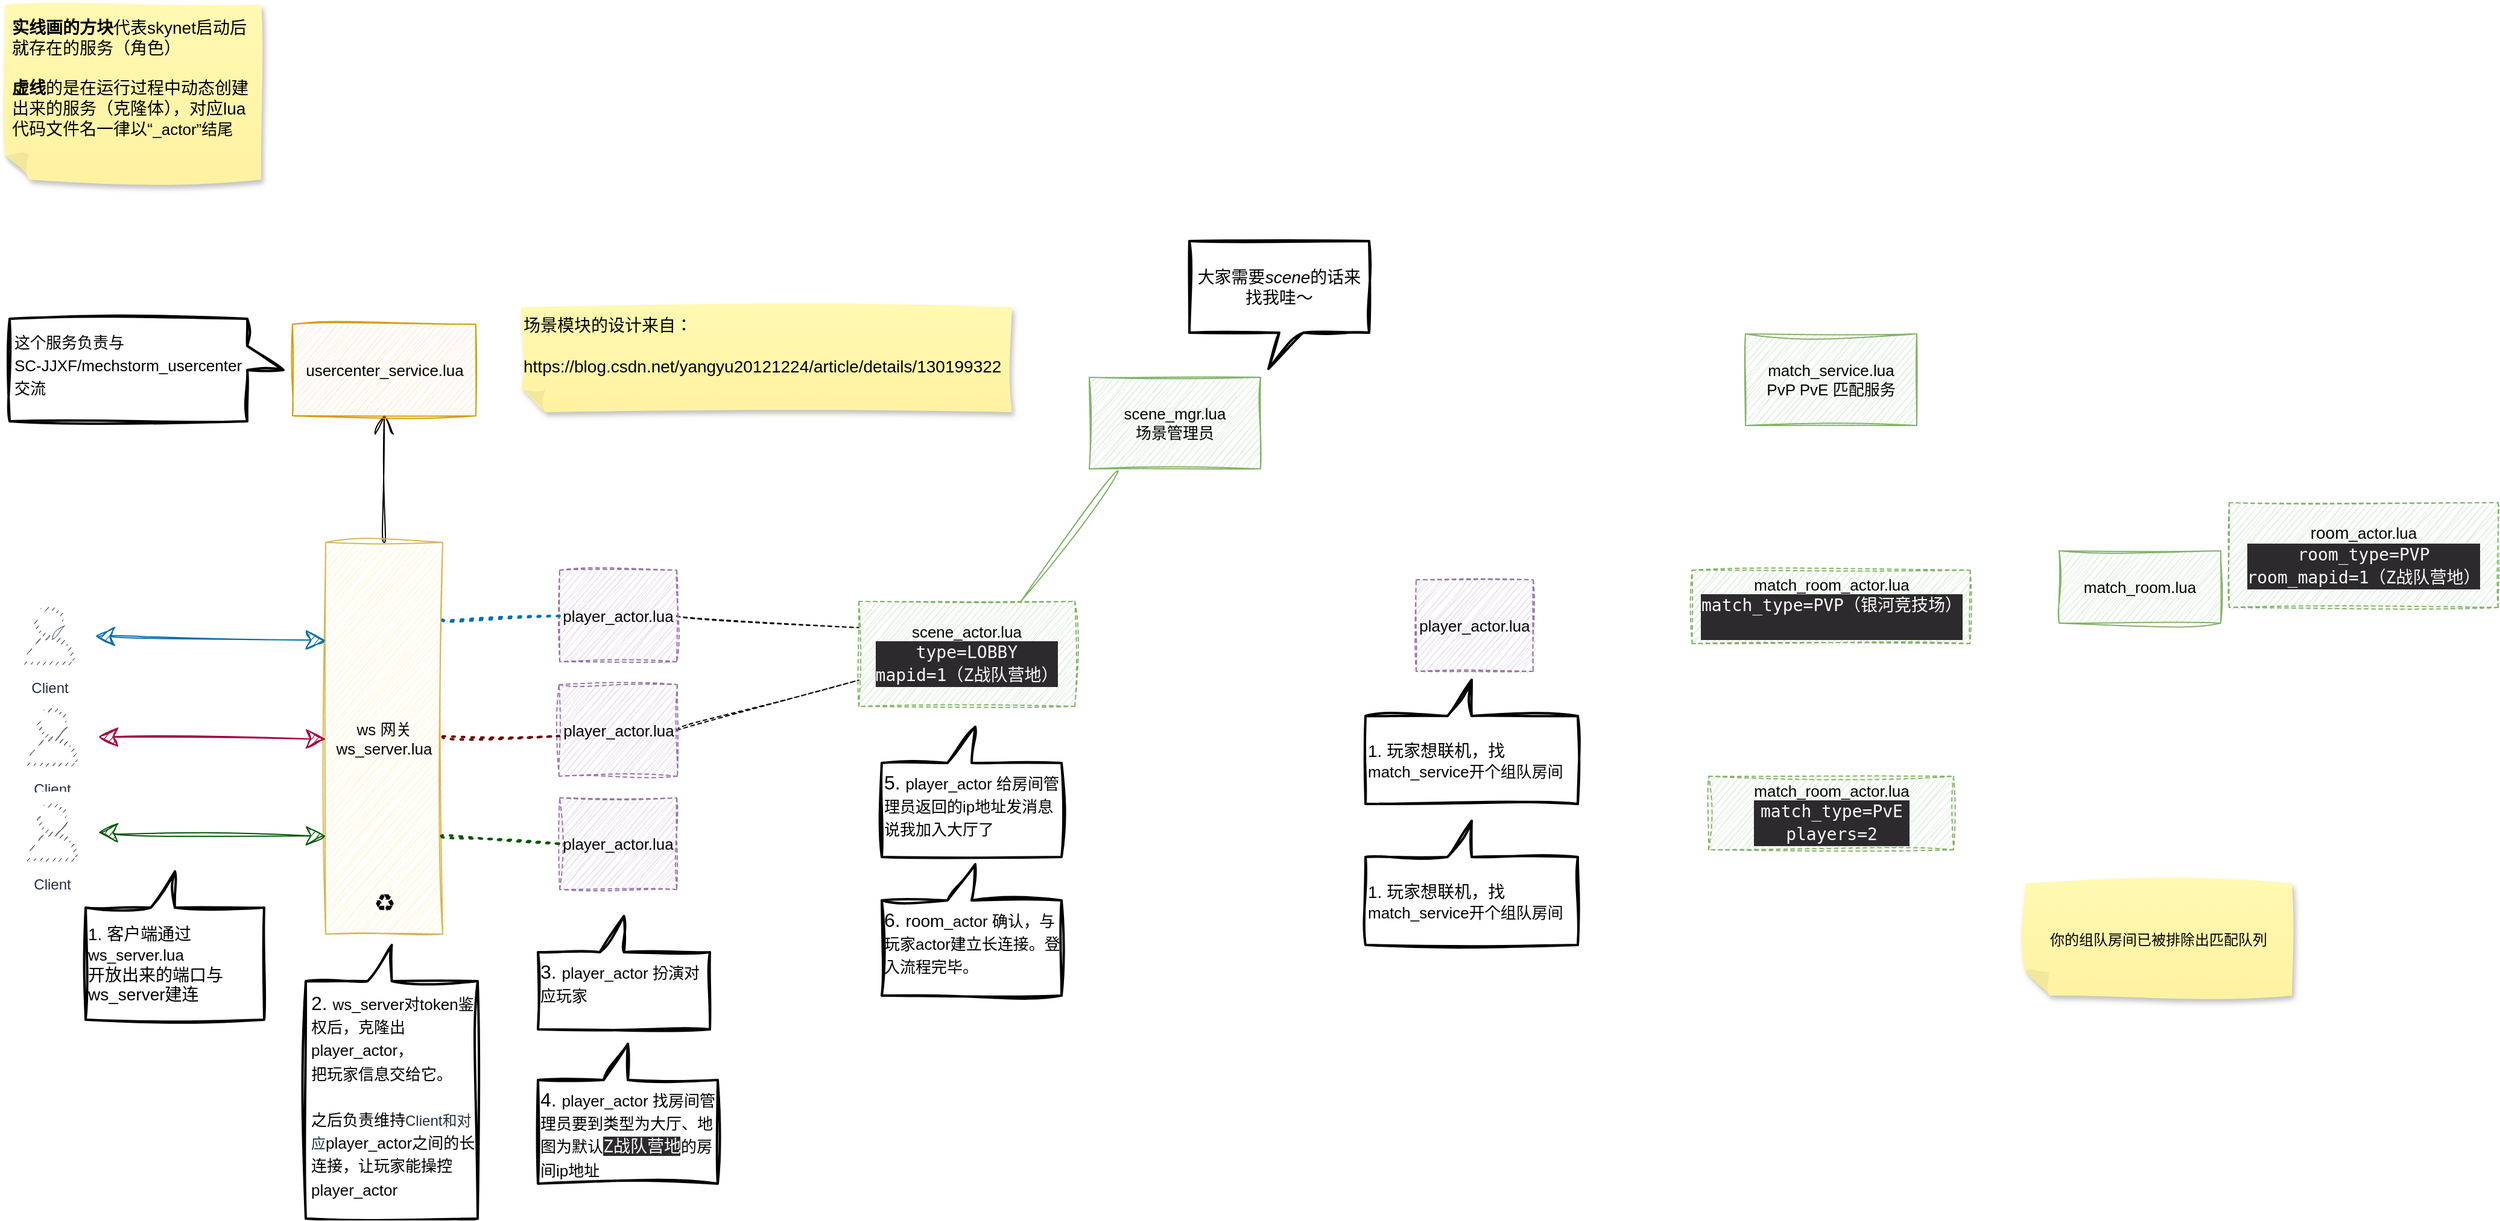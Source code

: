 <mxfile>
    <diagram id="Ame8QqfA8L-OFSZj6T8L" name="第 1 页">
        <mxGraphModel dx="1964" dy="1356" grid="0" gridSize="10" guides="1" tooltips="1" connect="1" arrows="1" fold="1" page="0" pageScale="1" pageWidth="827" pageHeight="1169" math="0" shadow="0">
            <root>
                <mxCell id="0"/>
                <mxCell id="1" parent="0"/>
                <mxCell id="19" style="edgeStyle=none;curved=1;rounded=0;orthogonalLoop=1;jettySize=auto;html=1;fontSize=20;endArrow=open;startSize=14;endSize=14;sourcePerimeterSpacing=8;targetPerimeterSpacing=8;exitX=0.5;exitY=0;exitDx=0;exitDy=0;sketch=1;curveFitting=1;jiggle=2;" parent="1" source="2" edge="1">
                    <mxGeometry relative="1" as="geometry">
                        <mxPoint x="123.5" y="176.946" as="targetPoint"/>
                    </mxGeometry>
                </mxCell>
                <mxCell id="2" value="ws 网关&lt;br&gt;ws_server.lua" style="rounded=0;whiteSpace=wrap;html=1;fontSize=13;fillColor=#fff2cc;strokeColor=#d6b656;verticalAlign=middle;sketch=1;curveFitting=1;jiggle=2;" parent="1" vertex="1">
                    <mxGeometry x="75" y="283" width="97" height="325" as="geometry"/>
                </mxCell>
                <mxCell id="5" value="Client" style="outlineConnect=0;fontColor=#232F3E;gradientColor=none;strokeColor=#232F3E;fillColor=#ffffff;dashed=0;verticalLabelPosition=bottom;verticalAlign=top;align=center;html=1;fontSize=12;fontStyle=0;aspect=fixed;shape=mxgraph.aws4.resourceIcon;resIcon=mxgraph.aws4.user;rounded=0;sketch=1;curveFitting=1;jiggle=2;" parent="1" vertex="1">
                    <mxGeometry x="-184" y="330" width="60" height="60" as="geometry"/>
                </mxCell>
                <mxCell id="6" value="" style="endArrow=classic;startArrow=classic;html=1;rounded=0;startSize=14;endSize=14;sourcePerimeterSpacing=8;targetPerimeterSpacing=8;curved=1;entryX=0;entryY=0.25;entryDx=0;entryDy=0;fillColor=#1ba1e2;strokeColor=#006EAF;sketch=1;curveFitting=1;jiggle=2;" parent="1" source="5" target="2" edge="1">
                    <mxGeometry width="50" height="50" relative="1" as="geometry">
                        <mxPoint x="-69" y="422" as="sourcePoint"/>
                        <mxPoint x="-19" y="372" as="targetPoint"/>
                    </mxGeometry>
                </mxCell>
                <mxCell id="7" value="Client" style="outlineConnect=0;fontColor=#232F3E;gradientColor=none;strokeColor=#232F3E;fillColor=#ffffff;dashed=0;verticalLabelPosition=bottom;verticalAlign=top;align=center;html=1;fontSize=12;fontStyle=0;aspect=fixed;shape=mxgraph.aws4.resourceIcon;resIcon=mxgraph.aws4.user;rounded=0;sketch=1;curveFitting=1;jiggle=2;" parent="1" vertex="1">
                    <mxGeometry x="-181.55" y="414" width="60" height="60" as="geometry"/>
                </mxCell>
                <mxCell id="8" value="" style="endArrow=classic;startArrow=classic;html=1;rounded=0;startSize=14;endSize=14;sourcePerimeterSpacing=8;targetPerimeterSpacing=8;curved=1;entryX=0.016;entryY=0.57;entryDx=0;entryDy=0;entryPerimeter=0;fillColor=#d80073;strokeColor=#A50040;sketch=1;curveFitting=1;jiggle=2;" parent="1" source="7" edge="1">
                    <mxGeometry width="50" height="50" relative="1" as="geometry">
                        <mxPoint x="-92.55" y="459" as="sourcePoint"/>
                        <mxPoint x="75.002" y="446.25" as="targetPoint"/>
                    </mxGeometry>
                </mxCell>
                <mxCell id="9" value="Client" style="outlineConnect=0;fontColor=#232F3E;gradientColor=none;strokeColor=#232F3E;fillColor=#ffffff;dashed=0;verticalLabelPosition=bottom;verticalAlign=top;align=center;html=1;fontSize=12;fontStyle=0;aspect=fixed;shape=mxgraph.aws4.resourceIcon;resIcon=mxgraph.aws4.user;rounded=0;sketch=1;curveFitting=1;jiggle=2;" parent="1" vertex="1">
                    <mxGeometry x="-181.55" y="493" width="60" height="60" as="geometry"/>
                </mxCell>
                <mxCell id="10" value="" style="endArrow=classic;startArrow=classic;html=1;rounded=0;startSize=14;endSize=14;sourcePerimeterSpacing=8;targetPerimeterSpacing=8;curved=1;entryX=0;entryY=0.75;entryDx=0;entryDy=0;fillColor=#008a00;strokeColor=#005700;sketch=1;curveFitting=1;jiggle=2;" parent="1" source="9" target="2" edge="1">
                    <mxGeometry width="50" height="50" relative="1" as="geometry">
                        <mxPoint x="-96" y="545" as="sourcePoint"/>
                        <mxPoint x="70" y="566.586" as="targetPoint"/>
                    </mxGeometry>
                </mxCell>
                <mxCell id="13" value="♻️" style="text;strokeColor=none;fillColor=none;html=1;align=center;verticalAlign=middle;whiteSpace=wrap;rounded=0;fontSize=20;strokeWidth=6;sketch=1;curveFitting=1;jiggle=2;" parent="1" vertex="1">
                    <mxGeometry x="93.5" y="566" width="60" height="30" as="geometry"/>
                </mxCell>
                <mxCell id="49" style="edgeStyle=none;curved=1;rounded=0;orthogonalLoop=1;jettySize=auto;html=1;entryX=0;entryY=0.25;entryDx=0;entryDy=0;endArrow=none;startSize=14;endSize=14;sourcePerimeterSpacing=8;targetPerimeterSpacing=8;exitX=1;exitY=0.5;exitDx=0;exitDy=0;dashed=1;endFill=0;sketch=1;curveFitting=1;jiggle=2;" parent="1" source="14" target="17" edge="1">
                    <mxGeometry relative="1" as="geometry"/>
                </mxCell>
                <mxCell id="14" value="&lt;div style=&quot;text-align: center;&quot;&gt;&lt;span style=&quot;text-align: start; background-color: initial;&quot;&gt;player_actor.lua&lt;/span&gt;&lt;span style=&quot;color: rgba(0, 0, 0, 0); font-family: monospace; font-size: 0px; text-align: start; background-color: initial;&quot;&gt;%3CmxGraphModel%3E%3Croot%3E%3CmxCell%20id%3D%220%22%2F%3E%3CmxCell%20id%3D%221%22%20parent%3D%220%22%2F%3E%3CmxCell%20id%3D%222%22%20value%3D%22websocket%E6%A8%A1%E5%9D%97%26lt%3Bbr%20style%3D%26quot%3Bfont-size%3A%2013px%3B%26quot%3B%26gt%3Bws_server.lua%22%20style%3D%22rounded%3D0%3BwhiteSpace%3Dwrap%3Bhtml%3D1%3BfontSize%3D13%3BfillColor%3D%23fff2cc%3BstrokeColor%3D%23d6b656%3BverticalAlign%3Dmiddle%3B%22%20vertex%3D%221%22%20parent%3D%221%22%3E%3CmxGeometry%20x%3D%2275%22%20y%3D%22283%22%20width%3D%2297%22%20height%3D%22325%22%20as%3D%22geometry%22%2F%3E%3C%2FmxCell%3E%3C%2Froot%3E%3C%2FmxGraphModel%3Eplay&lt;/span&gt;&lt;/div&gt;" style="rounded=0;whiteSpace=wrap;html=1;fontSize=13;fillColor=#e1d5e7;strokeColor=#9673a6;verticalAlign=middle;dashed=1;sketch=1;curveFitting=1;jiggle=2;" parent="1" vertex="1">
                    <mxGeometry x="269" y="306" width="97" height="76" as="geometry"/>
                </mxCell>
                <mxCell id="50" style="edgeStyle=none;curved=1;rounded=0;orthogonalLoop=1;jettySize=auto;html=1;endArrow=none;startSize=14;endSize=14;sourcePerimeterSpacing=8;targetPerimeterSpacing=8;exitX=1;exitY=0.5;exitDx=0;exitDy=0;entryX=0;entryY=0.75;entryDx=0;entryDy=0;dashed=1;endFill=0;sketch=1;curveFitting=1;jiggle=2;" parent="1" source="15" target="17" edge="1">
                    <mxGeometry relative="1" as="geometry"/>
                </mxCell>
                <mxCell id="15" value="&lt;div style=&quot;text-align: center;&quot;&gt;&lt;span style=&quot;text-align: start; background-color: initial;&quot;&gt;player_actor.lua&lt;/span&gt;&lt;span style=&quot;color: rgba(0, 0, 0, 0); font-family: monospace; font-size: 0px; text-align: start; background-color: initial;&quot;&gt;%3CmxGraphModel%3E%3Croot%3E%3CmxCell%20id%3D%220%22%2F%3E%3CmxCell%20id%3D%221%22%20parent%3D%220%22%2F%3E%3CmxCell%20id%3D%222%22%20value%3D%22websocket%E6%A8%A1%E5%9D%97%26lt%3Bbr%20style%3D%26quot%3Bfont-size%3A%2013px%3B%26quot%3B%26gt%3Bws_server.lua%22%20style%3D%22rounded%3D0%3BwhiteSpace%3Dwrap%3Bhtml%3D1%3BfontSize%3D13%3BfillColor%3D%23fff2cc%3BstrokeColor%3D%23d6b656%3BverticalAlign%3Dmiddle%3B%22%20vertex%3D%221%22%20parent%3D%221%22%3E%3CmxGeometry%20x%3D%2275%22%20y%3D%22283%22%20width%3D%2297%22%20height%3D%22325%22%20as%3D%22geometry%22%2F%3E%3C%2FmxCell%3E%3C%2Froot%3E%3C%2FmxGraphModel%3Eplay&lt;/span&gt;&lt;/div&gt;" style="rounded=0;whiteSpace=wrap;html=1;fontSize=13;fillColor=#e1d5e7;strokeColor=#9673a6;verticalAlign=middle;dashed=1;sketch=1;curveFitting=1;jiggle=2;" parent="1" vertex="1">
                    <mxGeometry x="268.5" y="401" width="98" height="76" as="geometry"/>
                </mxCell>
                <mxCell id="16" value="&lt;div style=&quot;text-align: center;&quot;&gt;&lt;span style=&quot;text-align: start; background-color: initial;&quot;&gt;player_actor.lua&lt;/span&gt;&lt;span style=&quot;color: rgba(0, 0, 0, 0); font-family: monospace; font-size: 0px; text-align: start; background-color: initial;&quot;&gt;%3CmxGraphModel%3E%3Croot%3E%3CmxCell%20id%3D%220%22%2F%3E%3CmxCell%20id%3D%221%22%20parent%3D%220%22%2F%3E%3CmxCell%20id%3D%222%22%20value%3D%22websocket%E6%A8%A1%E5%9D%97%26lt%3Bbr%20style%3D%26quot%3Bfont-size%3A%2013px%3B%26quot%3B%26gt%3Bws_server.lua%22%20style%3D%22rounded%3D0%3BwhiteSpace%3Dwrap%3Bhtml%3D1%3BfontSize%3D13%3BfillColor%3D%23fff2cc%3BstrokeColor%3D%23d6b656%3BverticalAlign%3Dmiddle%3B%22%20vertex%3D%221%22%20parent%3D%221%22%3E%3CmxGeometry%20x%3D%2275%22%20y%3D%22283%22%20width%3D%2297%22%20height%3D%22325%22%20as%3D%22geometry%22%2F%3E%3C%2FmxCell%3E%3C%2Froot%3E%3C%2FmxGraphModel%3Eplay&lt;/span&gt;&lt;/div&gt;" style="rounded=0;whiteSpace=wrap;html=1;fontSize=13;fillColor=#e1d5e7;strokeColor=#9673a6;verticalAlign=middle;dashed=1;sketch=1;curveFitting=1;jiggle=2;" parent="1" vertex="1">
                    <mxGeometry x="269" y="495" width="97" height="76" as="geometry"/>
                </mxCell>
                <mxCell id="17" value="&lt;span style=&quot;text-align: start;&quot;&gt;scene&lt;/span&gt;&lt;span style=&quot;text-align: start; background-color: initial;&quot;&gt;_actor.lua&lt;br&gt;&lt;/span&gt;&lt;div style=&quot;color: rgb(252, 252, 250); background-color: rgb(45, 42, 46); font-family: &amp;quot;JetBrainsMono NF&amp;quot;, &amp;quot;monospace&amp;quot;, monospace, &amp;quot;Droid Sans Mono&amp;quot;, &amp;quot;monospace&amp;quot;, monospace; font-size: 14px; line-height: 19px;&quot;&gt;type=&lt;span style=&quot;&quot;&gt;LOBBY&lt;/span&gt;&lt;/div&gt;&lt;div style=&quot;color: rgb(252, 252, 250); background-color: rgb(45, 42, 46); font-family: &amp;quot;JetBrainsMono NF&amp;quot;, &amp;quot;monospace&amp;quot;, monospace, &amp;quot;Droid Sans Mono&amp;quot;, &amp;quot;monospace&amp;quot;, monospace; font-size: 14px; line-height: 19px;&quot;&gt;&lt;div style=&quot;line-height: 19px;&quot;&gt;mapid=1（&lt;span style=&quot;&quot;&gt;Z战队营地）&lt;/span&gt;&lt;/div&gt;&lt;/div&gt;" style="rounded=0;whiteSpace=wrap;html=1;fontSize=13;fillColor=#d5e8d4;strokeColor=#82b366;verticalAlign=middle;dashed=1;sketch=1;curveFitting=1;jiggle=2;" parent="1" vertex="1">
                    <mxGeometry x="517" y="332" width="179" height="87" as="geometry"/>
                </mxCell>
                <mxCell id="18" value="2.&amp;nbsp;&lt;span style=&quot;font-size: 13px; text-align: center;&quot;&gt;ws_server对token鉴权后，克隆出&lt;/span&gt;&lt;span style=&quot;font-size: 13px;&quot;&gt;player_actor，&lt;br&gt;把玩家信息交给它。&lt;br&gt;&lt;br&gt;之后负责维持&lt;/span&gt;&lt;span style=&quot;color: rgb(35, 47, 62); font-size: 12px; text-align: center;&quot;&gt;Client和对应&lt;/span&gt;&lt;span style=&quot;font-size: 13px;&quot;&gt;player_actor&lt;/span&gt;&lt;span style=&quot;font-size: 13px;&quot;&gt;之间的长连接，让玩家能操控&lt;/span&gt;&lt;span style=&quot;font-size: 13px;&quot;&gt;player_actor&lt;/span&gt;&lt;span style=&quot;font-size: 13px; text-align: center;&quot;&gt;&lt;br&gt;&lt;/span&gt;" style="shape=callout;whiteSpace=wrap;html=1;perimeter=calloutPerimeter;strokeWidth=2;fontSize=16;flipH=1;flipV=1;align=left;verticalAlign=top;spacing=4;rounded=0;sketch=1;curveFitting=1;jiggle=2;" parent="1" vertex="1">
                    <mxGeometry x="58.5" y="617" width="142.5" height="227" as="geometry"/>
                </mxCell>
                <mxCell id="20" value="&lt;div style=&quot;text-align: start;&quot;&gt;usercenter_service.lua&lt;br&gt;&lt;/div&gt;" style="rounded=0;whiteSpace=wrap;html=1;fontSize=13;fillColor=#ffe6cc;strokeColor=#d79b00;verticalAlign=middle;sketch=1;curveFitting=1;jiggle=2;" parent="1" vertex="1">
                    <mxGeometry x="47.5" y="102" width="152" height="76" as="geometry"/>
                </mxCell>
                <mxCell id="23" value="1. 客户端通过&lt;span style=&quot;font-size: 13px; text-align: center;&quot;&gt;ws_server.lua&lt;/span&gt;&lt;br style=&quot;font-size: 14px;&quot;&gt;开放出来的端口与&lt;span style=&quot;font-size: 14px; text-align: center;&quot;&gt;ws_server建连&lt;/span&gt;" style="shape=callout;whiteSpace=wrap;html=1;perimeter=calloutPerimeter;strokeWidth=2;fontSize=14;flipH=1;flipV=1;align=left;rounded=0;sketch=1;curveFitting=1;jiggle=2;" parent="1" vertex="1">
                    <mxGeometry x="-124" y="556" width="148" height="123" as="geometry"/>
                </mxCell>
                <mxCell id="51" style="edgeStyle=none;curved=1;rounded=0;orthogonalLoop=1;jettySize=auto;html=1;entryX=0.75;entryY=0;entryDx=0;entryDy=0;endArrow=none;startSize=14;endSize=14;sourcePerimeterSpacing=8;targetPerimeterSpacing=8;exitX=0.167;exitY=1.022;exitDx=0;exitDy=0;exitPerimeter=0;endFill=0;fillColor=#d5e8d4;strokeColor=#82b366;sketch=1;curveFitting=1;jiggle=2;" parent="1" source="25" target="17" edge="1">
                    <mxGeometry relative="1" as="geometry"/>
                </mxCell>
                <mxCell id="25" value="&lt;div style=&quot;text-align: center;&quot;&gt;&lt;span style=&quot;background-color: initial; text-align: start;&quot;&gt;scene_&lt;/span&gt;&lt;span style=&quot;background-color: initial; text-align: start;&quot;&gt;mgr.lua&lt;/span&gt;&lt;/div&gt;&lt;font style=&quot;font-size: 13px;&quot;&gt;场景&lt;/font&gt;&lt;span style=&quot;text-align: start;&quot;&gt;管理员&lt;br&gt;&lt;/span&gt;" style="rounded=0;whiteSpace=wrap;html=1;fontSize=13;fillColor=#d5e8d4;strokeColor=#82b366;verticalAlign=middle;sketch=1;curveFitting=1;jiggle=2;" parent="1" vertex="1">
                    <mxGeometry x="708" y="146" width="142" height="76" as="geometry"/>
                </mxCell>
                <mxCell id="27" value="大家需要&lt;em class=&quot;t55VCb&quot;&gt;scene&lt;/em&gt;的话来找我哇～" style="shape=callout;whiteSpace=wrap;html=1;perimeter=calloutPerimeter;strokeWidth=2;fontSize=14;flipH=0;flipV=0;position2=0.44;rounded=0;sketch=1;curveFitting=1;jiggle=2;" parent="1" vertex="1">
                    <mxGeometry x="791" y="33" width="149" height="106" as="geometry"/>
                </mxCell>
                <mxCell id="31" value="&lt;span style=&quot;text-align: start; background-color: initial;&quot;&gt;match_&lt;/span&gt;&lt;span style=&quot;text-align: start;&quot;&gt;service&lt;/span&gt;&lt;span style=&quot;text-align: start; background-color: initial;&quot;&gt;.lua&lt;br&gt;&lt;/span&gt;&lt;span style=&quot;text-align: start;&quot;&gt;PvP PvE 匹配服务&lt;br&gt;&lt;/span&gt;" style="rounded=0;whiteSpace=wrap;html=1;fontSize=13;fillColor=#d5e8d4;strokeColor=#82b366;verticalAlign=middle;sketch=1;curveFitting=1;jiggle=2;" parent="1" vertex="1">
                    <mxGeometry x="1252" y="110" width="142" height="76" as="geometry"/>
                </mxCell>
                <mxCell id="33" value="&lt;span style=&quot;text-align: start; background-color: initial;&quot;&gt;match_&lt;/span&gt;&lt;span style=&quot;text-align: start;&quot;&gt;room&lt;/span&gt;&lt;span style=&quot;text-align: start; background-color: initial;&quot;&gt;.lua&lt;/span&gt;&lt;span style=&quot;text-align: start;&quot;&gt;&lt;br&gt;&lt;/span&gt;" style="rounded=0;whiteSpace=wrap;html=1;fontSize=13;fillColor=#d5e8d4;strokeColor=#82b366;verticalAlign=middle;sketch=1;curveFitting=1;jiggle=2;" parent="1" vertex="1">
                    <mxGeometry x="1512" y="290" width="134" height="60" as="geometry"/>
                </mxCell>
                <mxCell id="34" value="&lt;b&gt;实线画的方块&lt;/b&gt;代表skynet启动后就存在的服务（角色）&lt;br&gt;&lt;br&gt;&lt;b&gt;虚线&lt;/b&gt;的是在运行过程中动态创建出来的服务（克隆体），对应lua代码文件名一律以“&lt;span style=&quot;font-size: 13px;&quot;&gt;_actor”结尾&lt;/span&gt;" style="shape=note;whiteSpace=wrap;html=1;backgroundOutline=1;fontColor=#000000;darkOpacity=0.05;fillColor=#FFF9B2;strokeColor=none;fillStyle=solid;direction=west;gradientDirection=north;gradientColor=#FFF2A1;shadow=1;size=20;pointerEvents=1;dashed=1;strokeWidth=2;fontSize=14;verticalAlign=top;align=left;spacing=6;rounded=0;sketch=1;curveFitting=1;jiggle=2;" parent="1" vertex="1">
                    <mxGeometry x="-191" y="-163" width="212.5" height="145" as="geometry"/>
                </mxCell>
                <mxCell id="35" value="3.&amp;nbsp;&lt;span style=&quot;color: rgba(0, 0, 0, 0); font-family: monospace; font-size: 0px;&quot;&gt;%3CmxGraphModel%3E%3Croot%3E%3CmxCell%20id%3D%220%22%2F%3E%3CmxCell%20id%3D%221%22%20parent%3D%220%22%2F%3E%3CmxCell%20id%3D%222%22%20value%3D%222.%26amp%3Bnbsp%3B%26lt%3Bspan%20style%3D%26quot%3Bfont-size%3A%2013px%3B%20text-align%3A%20center%3B%26quot%3B%26gt%3Bws_server%E8%B4%9F%E8%B4%A3%E9%89%B4%E6%9D%83%E3%80%81%E5%85%8B%E9%9A%86%E5%87%BA%E7%8E%A9%E5%AE%B6%E5%AF%B9%E5%BA%94%E7%9A%84%26lt%3B%2Fspan%26gt%3B%26lt%3Bspan%20style%3D%26quot%3Bfont-size%3A%2013px%3B%26quot%3B%26gt%3Bplayer_actor%26lt%3B%2Fspan%26gt%3B%26lt%3Bspan%20style%3D%26quot%3Bfont-size%3A%2013px%3B%20text-align%3A%20center%3B%26quot%3B%26gt%3B%26lt%3Bbr%26gt%3B%26lt%3Bbr%26gt%3B%26lt%3B%2Fspan%26gt%3B%22%20style%3D%22shape%3Dcallout%3BwhiteSpace%3Dwrap%3Bhtml%3D1%3Bperimeter%3DcalloutPerimeter%3BstrokeWidth%3D3%3BfontSize%3D16%3BflipH%3D1%3BflipV%3D1%3Balign%3Dleft%3BverticalAlign%3Dtop%3B%22%20vertex%3D%221%22%20parent%3D%221%22%3E%3CmxGeometry%20x%3D%2263.5%22%20y%3D%22615%22%20width%3D%22142.5%22%20height%3D%22144%22%20as%3D%22geometry%22%2F%3E%3C%2FmxCell%3E%3C%2Froot%3E%3C%2FmxGraphModel%3&lt;/span&gt;&lt;span style=&quot;font-size: 13px;&quot;&gt;player_actor 扮演对应&lt;/span&gt;&lt;span style=&quot;font-size: 13px;&quot;&gt;玩家&lt;/span&gt;&lt;span style=&quot;font-size: 13px; text-align: center;&quot;&gt;&lt;br&gt;&lt;/span&gt;" style="shape=callout;whiteSpace=wrap;html=1;perimeter=calloutPerimeter;strokeWidth=2;fontSize=16;flipH=1;flipV=1;align=left;verticalAlign=top;rounded=0;sketch=1;curveFitting=1;jiggle=2;" parent="1" vertex="1">
                    <mxGeometry x="251" y="593" width="142.5" height="94" as="geometry"/>
                </mxCell>
                <mxCell id="40" value="" style="endArrow=none;dashed=1;html=1;dashPattern=1 3;strokeWidth=2;rounded=0;fontSize=16;startSize=14;endSize=14;sourcePerimeterSpacing=8;targetPerimeterSpacing=8;curved=1;exitX=1;exitY=0.197;exitDx=0;exitDy=0;entryX=0;entryY=0.5;entryDx=0;entryDy=0;fillColor=#1ba1e2;strokeColor=#006EAF;exitPerimeter=0;sketch=1;curveFitting=1;jiggle=2;" parent="1" source="2" target="14" edge="1">
                    <mxGeometry width="50" height="50" relative="1" as="geometry">
                        <mxPoint x="172" y="337.25" as="sourcePoint"/>
                        <mxPoint x="268.321" y="321" as="targetPoint"/>
                    </mxGeometry>
                </mxCell>
                <mxCell id="41" value="" style="endArrow=none;dashed=1;html=1;dashPattern=1 3;strokeWidth=2;rounded=0;fontSize=16;startSize=14;endSize=14;sourcePerimeterSpacing=8;targetPerimeterSpacing=8;curved=1;entryX=1;entryY=0.5;entryDx=0;entryDy=0;fillColor=#a20025;strokeColor=#6F0000;sketch=1;curveFitting=1;jiggle=2;" parent="1" edge="1">
                    <mxGeometry width="50" height="50" relative="1" as="geometry">
                        <mxPoint x="172" y="444" as="sourcePoint"/>
                        <mxPoint x="268.5" y="443.64" as="targetPoint"/>
                    </mxGeometry>
                </mxCell>
                <mxCell id="42" value="" style="endArrow=none;dashed=1;html=1;dashPattern=1 3;strokeWidth=2;rounded=0;fontSize=16;startSize=14;endSize=14;sourcePerimeterSpacing=8;targetPerimeterSpacing=8;curved=1;entryX=0;entryY=0.5;entryDx=0;entryDy=0;fillColor=#008a00;strokeColor=#005700;sketch=1;curveFitting=1;jiggle=2;" parent="1" target="16" edge="1">
                    <mxGeometry width="50" height="50" relative="1" as="geometry">
                        <mxPoint x="171" y="527" as="sourcePoint"/>
                        <mxPoint x="279" y="548" as="targetPoint"/>
                    </mxGeometry>
                </mxCell>
                <mxCell id="44" value="&lt;span style=&quot;text-align: center;&quot;&gt;&lt;span style=&quot;font-size: 13px;&quot;&gt;这个服务负责与&lt;br&gt;SC-JJXF&lt;/span&gt;&lt;span style=&quot;font-size: 13px;&quot;&gt;/mechstorm_usercenter 交流&lt;/span&gt;&lt;/span&gt;&lt;span style=&quot;text-align: center;&quot;&gt;&lt;br&gt;&lt;/span&gt;" style="shape=callout;whiteSpace=wrap;html=1;perimeter=calloutPerimeter;strokeWidth=2;fontSize=16;flipH=1;flipV=1;align=left;verticalAlign=top;spacing=4;direction=south;rounded=0;sketch=1;curveFitting=1;jiggle=2;" parent="1" vertex="1">
                    <mxGeometry x="-187" y="97.5" width="227" height="85" as="geometry"/>
                </mxCell>
                <mxCell id="45" value="4.&amp;nbsp;&lt;span style=&quot;color: rgba(0, 0, 0, 0); font-family: monospace; font-size: 0px;&quot;&gt;%3CmxGraphModel%3E%3Croot%3E%3CmxCell%20id%3D%220%22%2F%3E%3CmxCell%20id%3D%221%22%20parent%3D%220%22%2F%3E%3CmxCell%20id%3D%222%22%20value%3D%222.%26amp%3Bnbsp%3B%26lt%3Bspan%20style%3D%26quot%3Bfont-size%3A%2013px%3B%20text-align%3A%20center%3B%26quot%3B%26gt%3Bws_server%E8%B4%9F%E8%B4%A3%E9%89%B4%E6%9D%83%E3%80%81%E5%85%8B%E9%9A%86%E5%87%BA%E7%8E%A9%E5%AE%B6%E5%AF%B9%E5%BA%94%E7%9A%84%26lt%3B%2Fspan%26gt%3B%26lt%3Bspan%20style%3D%26quot%3Bfont-size%3A%2013px%3B%26quot%3B%26gt%3Bplayer_actor%26lt%3B%2Fspan%26gt%3B%26lt%3Bspan%20style%3D%26quot%3Bfont-size%3A%2013px%3B%20text-align%3A%20center%3B%26quot%3B%26gt%3B%26lt%3Bbr%26gt%3B%26lt%3Bbr%26gt%3B%26lt%3B%2Fspan%26gt%3B%22%20style%3D%22shape%3Dcallout%3BwhiteSpace%3Dwrap%3Bhtml%3D1%3Bperimeter%3DcalloutPerimeter%3BstrokeWidth%3D3%3BfontSize%3D16%3BflipH%3D1%3BflipV%3D1%3Balign%3Dleft%3BverticalAlign%3Dtop%3B%22%20vertex%3D%221%22%20parent%3D%221%22%3E%3CmxGeometry%20x%3D%2263.5%22%20y%3D%22615%22%20width%3D%22142.5%22%20height%3D%22144%22%20as%3D%22geometry%22%2F%3E%3C%2FmxCell%3E%3C%2Froot%3E%3C%2FmxGraphModel%&lt;/span&gt;&lt;span style=&quot;border-color: var(--border-color); color: rgba(0, 0, 0, 0); font-family: monospace; font-size: 0px;&quot;&gt;3&lt;/span&gt;&lt;span style=&quot;border-color: var(--border-color); font-size: 13px;&quot;&gt;player_actor&lt;/span&gt;&lt;span style=&quot;font-size: 13px;&quot;&gt;&amp;nbsp;找房间管理员要到类型为大厅、地图为默认&lt;/span&gt;&lt;span style=&quot;color: rgb(252, 252, 250); font-family: &amp;quot;JetBrainsMono NF&amp;quot;, &amp;quot;monospace&amp;quot;, monospace, &amp;quot;Droid Sans Mono&amp;quot;, &amp;quot;monospace&amp;quot;, monospace; font-size: 14px; text-align: center; background-color: rgb(45, 42, 46);&quot;&gt;Z战队营地&lt;/span&gt;&lt;span style=&quot;font-size: 13px;&quot;&gt;的&lt;/span&gt;&lt;span style=&quot;font-size: 13px;&quot;&gt;房间&lt;/span&gt;&lt;span style=&quot;font-size: 13px;&quot;&gt;ip地址&lt;/span&gt;&lt;span style=&quot;font-size: 13px; text-align: center;&quot;&gt;&lt;br&gt;&lt;/span&gt;" style="shape=callout;whiteSpace=wrap;html=1;perimeter=calloutPerimeter;strokeWidth=2;fontSize=16;flipH=1;flipV=1;align=left;verticalAlign=top;direction=east;rounded=0;sketch=1;curveFitting=1;jiggle=2;" parent="1" vertex="1">
                    <mxGeometry x="251" y="699" width="149" height="116" as="geometry"/>
                </mxCell>
                <mxCell id="47" value="5.&amp;nbsp;&lt;span style=&quot;color: rgba(0, 0, 0, 0); font-family: monospace; font-size: 0px;&quot;&gt;%3CmxGraphModel%3E%3Croot%3E%3CmxCell%20id%3D%220%22%2F%3E%3CmxCell%20id%3D%221%22%20parent%3D%220%22%2F%3E%3CmxCell%20id%3D%222%22%20value%3D%222.%26amp%3Bnbsp%3B%26lt%3Bspan%20style%3D%26quot%3Bfont-size%3A%2013px%3B%20text-align%3A%20center%3B%26quot%3B%26gt%3Bws_server%E8%B4%9F%E8%B4%A3%E9%89%B4%E6%9D%83%E3%80%81%E5%85%8B%E9%9A%86%E5%87%BA%E7%8E%A9%E5%AE%B6%E5%AF%B9%E5%BA%94%E7%9A%84%26lt%3B%2Fspan%26gt%3B%26lt%3Bspan%20style%3D%26quot%3Bfont-size%3A%2013px%3B%26quot%3B%26gt%3Bplayer_actor%26lt%3B%2Fspan%26gt%3B%26lt%3Bspan%20style%3D%26quot%3Bfont-size%3A%2013px%3B%20text-align%3A%20center%3B%26quot%3B%26gt%3B%26lt%3Bbr%26gt%3B%26lt%3Bbr%26gt%3B%26lt%3B%2Fspan%26gt%3B%22%20style%3D%22shape%3Dcallout%3BwhiteSpace%3Dwrap%3Bhtml%3D1%3Bperimeter%3DcalloutPerimeter%3BstrokeWidth%3D3%3BfontSize%3D16%3BflipH%3D1%3BflipV%3D1%3Balign%3Dleft%3BverticalAlign%3Dtop%3B%22%20vertex%3D%221%22%20parent%3D%221%22%3E%3CmxGeometry%20x%3D%2263.5%22%20y%3D%22615%22%20width%3D%22142.5%22%20height%3D%22144%22%20as%3D%22geometry%22%2F%3E%3C%2FmxCell%3E%3C%2Froot%3E%3C%2FmxGraphModel%&lt;/span&gt;&lt;span style=&quot;border-color: var(--border-color); color: rgba(0, 0, 0, 0); font-family: monospace; font-size: 0px;&quot;&gt;3&lt;/span&gt;&lt;span style=&quot;border-color: var(--border-color); font-size: 13px;&quot;&gt;player_actor&lt;/span&gt;&lt;span style=&quot;font-size: 13px;&quot;&gt;&amp;nbsp;给房间管理员返回的ip地址发消息说&lt;/span&gt;&lt;span style=&quot;border-color: var(--border-color); font-size: 13px; background-color: initial;&quot;&gt;我加入大厅了&lt;/span&gt;&lt;span style=&quot;font-size: 13px; text-align: center;&quot;&gt;&lt;br&gt;&lt;/span&gt;" style="shape=callout;whiteSpace=wrap;html=1;perimeter=calloutPerimeter;strokeWidth=2;fontSize=16;flipH=1;flipV=1;align=left;verticalAlign=top;direction=east;position2=0.48;rounded=0;sketch=1;curveFitting=1;jiggle=2;" parent="1" vertex="1">
                    <mxGeometry x="536" y="436" width="149" height="108" as="geometry"/>
                </mxCell>
                <mxCell id="48" value="6.&amp;nbsp;&lt;span style=&quot;color: rgba(0, 0, 0, 0); font-family: monospace; font-size: 0px;&quot;&gt;%3CmxGraphModel%3E%3Croot%3E%3CmxCell%20id%3D%220%22%2F%3E%3CmxCell%20id%3D%221%22%20parent%3D%220%22%2F%3E%3CmxCell%20id%3D%222%22%20value%3D%222.%26amp%3Bnbsp%3B%26lt%3Bspan%20style%3D%26quot%3Bfont-size%3A%2013px%3B%20text-align%3A%20center%3B%26quot%3B%26gt%3Bws_server%E8%B4%9F%E8%B4%A3%E9%89%B4%E6%9D%83%E3%80%81%E5%85%8B%E9%9A%86%E5%87%BA%E7%8E%A9%E5%AE%B6%E5%AF%B9%E5%BA%94%E7%9A%84%26lt%3B%2Fspan%26gt%3B%26lt%3Bspan%20style%3D%26quot%3Bfont-size%3A%2013px%3B%26quot%3B%26gt%3Bplayer_actor%26lt%3B%2Fspan%26gt%3B%26lt%3Bspan%20style%3D%26quot%3Bfont-size%3A%2013px%3B%20text-align%3A%20center%3B%26quot%3B%26gt%3B%26lt%3Bbr%26gt%3B%26lt%3Bbr%26gt%3B%26lt%3B%2Fspan%26gt%3B%22%20style%3D%22shape%3Dcallout%3BwhiteSpace%3Dwrap%3Bhtml%3D1%3Bperimeter%3DcalloutPerimeter%3BstrokeWidth%3D3%3BfontSize%3D16%3BflipH%3D1%3BflipV%3D1%3Balign%3Dleft%3BverticalAlign%3Dtop%3B%22%20vertex%3D%221%22%20parent%3D%221%22%3E%3CmxGeometry%20x%3D%2263.5%22%20y%3D%22615%22%20width%3D%22142.5%22%20height%3D%22144%22%20as%3D%22geometry%22%2F%3E%3C%2FmxCell%3E%3C%2Froot%3E%3C%2FmxGraphModel%&lt;/span&gt;&lt;span style=&quot;border-color: var(--border-color); color: rgba(0, 0, 0, 0); font-family: monospace; font-size: 0px;&quot;&gt;3&lt;/span&gt;&lt;span style=&quot;border-color: var(--border-color); text-align: center; font-size: 14px;&quot;&gt;room&lt;/span&gt;&lt;span style=&quot;border-color: var(--border-color); background-color: initial; font-size: 13px;&quot;&gt;_actor 确认，与玩家actor建立长连接。登入流程完毕。&lt;/span&gt;&lt;span style=&quot;font-size: 13px; text-align: center;&quot;&gt;&lt;br&gt;&lt;/span&gt;" style="shape=callout;whiteSpace=wrap;html=1;perimeter=calloutPerimeter;strokeWidth=2;fontSize=16;flipH=1;flipV=1;align=left;verticalAlign=top;direction=east;position2=0.48;rounded=0;sketch=1;curveFitting=1;jiggle=2;" parent="1" vertex="1">
                    <mxGeometry x="536" y="550" width="149" height="109" as="geometry"/>
                </mxCell>
                <mxCell id="52" value="&lt;span style=&quot;text-align: start;&quot;&gt;match_room&lt;/span&gt;&lt;span style=&quot;text-align: start;&quot;&gt;_actor&lt;/span&gt;&lt;span style=&quot;text-align: start; background-color: initial;&quot;&gt;.lua&lt;br&gt;&lt;/span&gt;&lt;div style=&quot;color: rgb(252, 252, 250); background-color: rgb(45, 42, 46); font-family: &amp;quot;JetBrainsMono NF&amp;quot;, &amp;quot;monospace&amp;quot;, monospace, &amp;quot;Droid Sans Mono&amp;quot;, &amp;quot;monospace&amp;quot;, monospace; font-size: 14px; line-height: 19px;&quot;&gt;match_type=&lt;span style=&quot;&quot;&gt;PVP（银河竞技场）&lt;/span&gt;&lt;/div&gt;&lt;div style=&quot;color: rgb(252, 252, 250); background-color: rgb(45, 42, 46); font-family: &amp;quot;JetBrainsMono NF&amp;quot;, &amp;quot;monospace&amp;quot;, monospace, &amp;quot;Droid Sans Mono&amp;quot;, &amp;quot;monospace&amp;quot;, monospace; font-size: 14px; line-height: 19px;&quot;&gt;&lt;br&gt;&lt;/div&gt;" style="rounded=0;whiteSpace=wrap;html=1;fontSize=13;fillColor=#d5e8d4;strokeColor=#82b366;verticalAlign=middle;dashed=1;sketch=1;curveFitting=1;jiggle=2;" parent="1" vertex="1">
                    <mxGeometry x="1207.75" y="306" width="230.5" height="61" as="geometry"/>
                </mxCell>
                <mxCell id="58" value="1. 玩家想联机，找&lt;span style=&quot;border-color: var(--border-color); font-size: 13px; background-color: initial;&quot;&gt;match_&lt;/span&gt;&lt;span style=&quot;border-color: var(--border-color); font-size: 13px;&quot;&gt;service开个组队房间&lt;/span&gt;" style="shape=callout;whiteSpace=wrap;html=1;perimeter=calloutPerimeter;strokeWidth=2;fontSize=14;flipH=1;flipV=1;align=left;rounded=0;sketch=1;curveFitting=1;jiggle=2;" parent="1" vertex="1">
                    <mxGeometry x="937" y="397" width="176" height="103" as="geometry"/>
                </mxCell>
                <mxCell id="60" value="你的组队房间已被排除出匹配队列" style="shape=note;whiteSpace=wrap;html=1;backgroundOutline=1;fontColor=#000000;darkOpacity=0.05;fillColor=#FFF9B2;strokeColor=none;fillStyle=solid;direction=west;gradientDirection=north;gradientColor=#FFF2A1;shadow=1;size=20;pointerEvents=1;rounded=0;sketch=1;curveFitting=1;jiggle=2;" parent="1" vertex="1">
                    <mxGeometry x="1484" y="566" width="221" height="93" as="geometry"/>
                </mxCell>
                <mxCell id="61" value="&lt;div style=&quot;text-align: center;&quot;&gt;&lt;span style=&quot;text-align: start; background-color: initial;&quot;&gt;player_actor.lua&lt;/span&gt;&lt;span style=&quot;color: rgba(0, 0, 0, 0); font-family: monospace; font-size: 0px; text-align: start; background-color: initial;&quot;&gt;%3CmxGraphModel%3E%3Croot%3E%3CmxCell%20id%3D%220%22%2F%3E%3CmxCell%20id%3D%221%22%20parent%3D%220%22%2F%3E%3CmxCell%20id%3D%222%22%20value%3D%22websocket%E6%A8%A1%E5%9D%97%26lt%3Bbr%20style%3D%26quot%3Bfont-size%3A%2013px%3B%26quot%3B%26gt%3Bws_server.lua%22%20style%3D%22rounded%3D0%3BwhiteSpace%3Dwrap%3Bhtml%3D1%3BfontSize%3D13%3BfillColor%3D%23fff2cc%3BstrokeColor%3D%23d6b656%3BverticalAlign%3Dmiddle%3B%22%20vertex%3D%221%22%20parent%3D%221%22%3E%3CmxGeometry%20x%3D%2275%22%20y%3D%22283%22%20width%3D%2297%22%20height%3D%22325%22%20as%3D%22geometry%22%2F%3E%3C%2FmxCell%3E%3C%2Froot%3E%3C%2FmxGraphModel%3Eplay&lt;/span&gt;&lt;/div&gt;" style="rounded=0;whiteSpace=wrap;html=1;fontSize=13;fillColor=#e1d5e7;strokeColor=#9673a6;verticalAlign=middle;dashed=1;sketch=1;curveFitting=1;jiggle=2;" parent="1" vertex="1">
                    <mxGeometry x="979" y="314" width="97" height="76" as="geometry"/>
                </mxCell>
                <mxCell id="62" value="1. 玩家想联机，找&lt;span style=&quot;border-color: var(--border-color); font-size: 13px; background-color: initial;&quot;&gt;match_&lt;/span&gt;&lt;span style=&quot;border-color: var(--border-color); font-size: 13px;&quot;&gt;service开个组队房间&lt;/span&gt;" style="shape=callout;whiteSpace=wrap;html=1;perimeter=calloutPerimeter;strokeWidth=2;fontSize=14;flipH=1;flipV=1;align=left;rounded=0;sketch=1;curveFitting=1;jiggle=2;" parent="1" vertex="1">
                    <mxGeometry x="937" y="514" width="176" height="103" as="geometry"/>
                </mxCell>
                <mxCell id="63" value="&lt;span style=&quot;text-align: start;&quot;&gt;match_room&lt;/span&gt;&lt;span style=&quot;text-align: start;&quot;&gt;_actor&lt;/span&gt;&lt;span style=&quot;text-align: start; background-color: initial;&quot;&gt;.lua&lt;br&gt;&lt;/span&gt;&lt;div style=&quot;color: rgb(252, 252, 250); background-color: rgb(45, 42, 46); font-family: &amp;quot;JetBrainsMono NF&amp;quot;, &amp;quot;monospace&amp;quot;, monospace, &amp;quot;Droid Sans Mono&amp;quot;, &amp;quot;monospace&amp;quot;, monospace; font-size: 14px; line-height: 19px;&quot;&gt;match_type=&lt;span style=&quot;&quot;&gt;PvE&lt;/span&gt;&lt;/div&gt;&lt;div style=&quot;color: rgb(252, 252, 250); background-color: rgb(45, 42, 46); font-family: &amp;quot;JetBrainsMono NF&amp;quot;, &amp;quot;monospace&amp;quot;, monospace, &amp;quot;Droid Sans Mono&amp;quot;, &amp;quot;monospace&amp;quot;, monospace; font-size: 14px; line-height: 19px;&quot;&gt;players=2&lt;/div&gt;" style="rounded=0;whiteSpace=wrap;html=1;fontSize=13;fillColor=#d5e8d4;strokeColor=#82b366;verticalAlign=middle;dashed=1;sketch=1;curveFitting=1;jiggle=2;" parent="1" vertex="1">
                    <mxGeometry x="1221.5" y="477" width="203" height="61" as="geometry"/>
                </mxCell>
                <mxCell id="64" value="&lt;span style=&quot;font-size: 14px;&quot;&gt;room&lt;/span&gt;&lt;span style=&quot;text-align: start; background-color: initial;&quot;&gt;_actor.lua&lt;br&gt;&lt;/span&gt;&lt;div style=&quot;color: rgb(252, 252, 250); background-color: rgb(45, 42, 46); font-family: &amp;quot;JetBrainsMono NF&amp;quot;, &amp;quot;monospace&amp;quot;, monospace, &amp;quot;Droid Sans Mono&amp;quot;, &amp;quot;monospace&amp;quot;, monospace; font-size: 14px; line-height: 19px;&quot;&gt;room_type=&lt;span style=&quot;&quot;&gt;PVP&lt;/span&gt;&lt;/div&gt;&lt;div style=&quot;color: rgb(252, 252, 250); background-color: rgb(45, 42, 46); font-family: &amp;quot;JetBrainsMono NF&amp;quot;, &amp;quot;monospace&amp;quot;, monospace, &amp;quot;Droid Sans Mono&amp;quot;, &amp;quot;monospace&amp;quot;, monospace; font-size: 14px; line-height: 19px;&quot;&gt;&lt;div style=&quot;line-height: 19px;&quot;&gt;room_mapid=1（&lt;span style=&quot;&quot;&gt;Z战队营地）&lt;/span&gt;&lt;/div&gt;&lt;/div&gt;" style="rounded=0;whiteSpace=wrap;html=1;fontSize=13;fillColor=#d5e8d4;strokeColor=#82b366;verticalAlign=middle;dashed=1;sketch=1;curveFitting=1;jiggle=2;" parent="1" vertex="1">
                    <mxGeometry x="1653" y="250" width="223" height="87" as="geometry"/>
                </mxCell>
                <mxCell id="65" value="场景模块的设计来自：&lt;br&gt;&lt;br&gt;https://blog.csdn.net/yangyu20121224/article/details/130199322" style="shape=note;html=1;backgroundOutline=1;fontColor=#000000;darkOpacity=0.05;fillColor=#FFF9B2;strokeColor=none;fillStyle=solid;direction=west;gradientDirection=north;gradientColor=#FFF2A1;shadow=1;size=20;pointerEvents=1;dashed=1;strokeWidth=2;fontSize=14;verticalAlign=top;align=left;whiteSpace=wrap;rounded=0;sketch=1;curveFitting=1;jiggle=2;" parent="1" vertex="1">
                    <mxGeometry x="237" y="88" width="407" height="87" as="geometry"/>
                </mxCell>
            </root>
        </mxGraphModel>
    </diagram>
</mxfile>